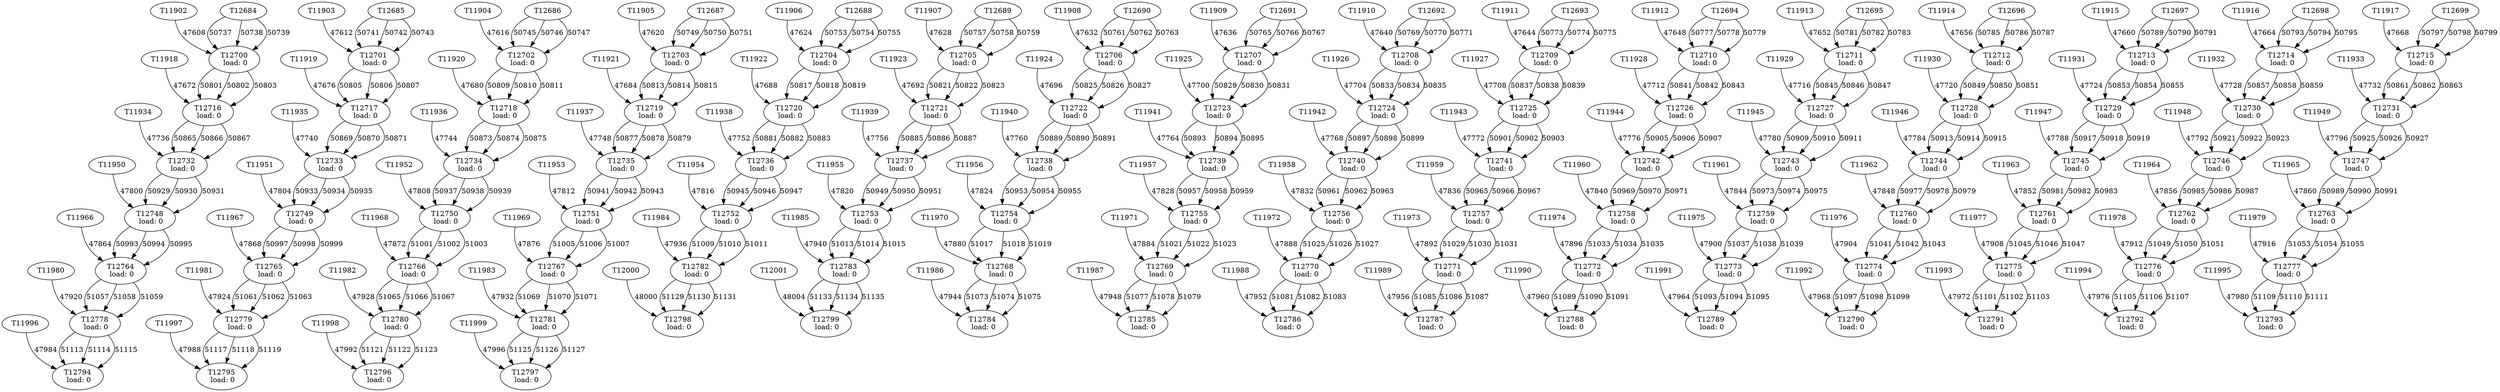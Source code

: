 digraph taskgraph {
	T12700 [label= "T12700\n load: 0"];
	T11902 -> T12700[label=47608];
	T12684 -> T12700[label=50737];
	T12684 -> T12700[label=50738];
	T12684 -> T12700[label=50739];
	T12701 [label= "T12701\n load: 0"];
	T11903 -> T12701[label=47612];
	T12685 -> T12701[label=50741];
	T12685 -> T12701[label=50742];
	T12685 -> T12701[label=50743];
	T12702 [label= "T12702\n load: 0"];
	T11904 -> T12702[label=47616];
	T12686 -> T12702[label=50745];
	T12686 -> T12702[label=50746];
	T12686 -> T12702[label=50747];
	T12703 [label= "T12703\n load: 0"];
	T11905 -> T12703[label=47620];
	T12687 -> T12703[label=50749];
	T12687 -> T12703[label=50750];
	T12687 -> T12703[label=50751];
	T12704 [label= "T12704\n load: 0"];
	T11906 -> T12704[label=47624];
	T12688 -> T12704[label=50753];
	T12688 -> T12704[label=50754];
	T12688 -> T12704[label=50755];
	T12705 [label= "T12705\n load: 0"];
	T11907 -> T12705[label=47628];
	T12689 -> T12705[label=50757];
	T12689 -> T12705[label=50758];
	T12689 -> T12705[label=50759];
	T12706 [label= "T12706\n load: 0"];
	T11908 -> T12706[label=47632];
	T12690 -> T12706[label=50761];
	T12690 -> T12706[label=50762];
	T12690 -> T12706[label=50763];
	T12707 [label= "T12707\n load: 0"];
	T11909 -> T12707[label=47636];
	T12691 -> T12707[label=50765];
	T12691 -> T12707[label=50766];
	T12691 -> T12707[label=50767];
	T12708 [label= "T12708\n load: 0"];
	T11910 -> T12708[label=47640];
	T12692 -> T12708[label=50769];
	T12692 -> T12708[label=50770];
	T12692 -> T12708[label=50771];
	T12709 [label= "T12709\n load: 0"];
	T11911 -> T12709[label=47644];
	T12693 -> T12709[label=50773];
	T12693 -> T12709[label=50774];
	T12693 -> T12709[label=50775];
	T12710 [label= "T12710\n load: 0"];
	T11912 -> T12710[label=47648];
	T12694 -> T12710[label=50777];
	T12694 -> T12710[label=50778];
	T12694 -> T12710[label=50779];
	T12711 [label= "T12711\n load: 0"];
	T11913 -> T12711[label=47652];
	T12695 -> T12711[label=50781];
	T12695 -> T12711[label=50782];
	T12695 -> T12711[label=50783];
	T12712 [label= "T12712\n load: 0"];
	T11914 -> T12712[label=47656];
	T12696 -> T12712[label=50785];
	T12696 -> T12712[label=50786];
	T12696 -> T12712[label=50787];
	T12713 [label= "T12713\n load: 0"];
	T11915 -> T12713[label=47660];
	T12697 -> T12713[label=50789];
	T12697 -> T12713[label=50790];
	T12697 -> T12713[label=50791];
	T12714 [label= "T12714\n load: 0"];
	T11916 -> T12714[label=47664];
	T12698 -> T12714[label=50793];
	T12698 -> T12714[label=50794];
	T12698 -> T12714[label=50795];
	T12715 [label= "T12715\n load: 0"];
	T11917 -> T12715[label=47668];
	T12699 -> T12715[label=50797];
	T12699 -> T12715[label=50798];
	T12699 -> T12715[label=50799];
	T12716 [label= "T12716\n load: 0"];
	T11918 -> T12716[label=47672];
	T12700 -> T12716[label=50801];
	T12700 -> T12716[label=50802];
	T12700 -> T12716[label=50803];
	T12717 [label= "T12717\n load: 0"];
	T11919 -> T12717[label=47676];
	T12701 -> T12717[label=50805];
	T12701 -> T12717[label=50806];
	T12701 -> T12717[label=50807];
	T12718 [label= "T12718\n load: 0"];
	T11920 -> T12718[label=47680];
	T12702 -> T12718[label=50809];
	T12702 -> T12718[label=50810];
	T12702 -> T12718[label=50811];
	T12719 [label= "T12719\n load: 0"];
	T11921 -> T12719[label=47684];
	T12703 -> T12719[label=50813];
	T12703 -> T12719[label=50814];
	T12703 -> T12719[label=50815];
	T12720 [label= "T12720\n load: 0"];
	T11922 -> T12720[label=47688];
	T12704 -> T12720[label=50817];
	T12704 -> T12720[label=50818];
	T12704 -> T12720[label=50819];
	T12721 [label= "T12721\n load: 0"];
	T11923 -> T12721[label=47692];
	T12705 -> T12721[label=50821];
	T12705 -> T12721[label=50822];
	T12705 -> T12721[label=50823];
	T12722 [label= "T12722\n load: 0"];
	T11924 -> T12722[label=47696];
	T12706 -> T12722[label=50825];
	T12706 -> T12722[label=50826];
	T12706 -> T12722[label=50827];
	T12723 [label= "T12723\n load: 0"];
	T11925 -> T12723[label=47700];
	T12707 -> T12723[label=50829];
	T12707 -> T12723[label=50830];
	T12707 -> T12723[label=50831];
	T12724 [label= "T12724\n load: 0"];
	T11926 -> T12724[label=47704];
	T12708 -> T12724[label=50833];
	T12708 -> T12724[label=50834];
	T12708 -> T12724[label=50835];
	T12725 [label= "T12725\n load: 0"];
	T11927 -> T12725[label=47708];
	T12709 -> T12725[label=50837];
	T12709 -> T12725[label=50838];
	T12709 -> T12725[label=50839];
	T12726 [label= "T12726\n load: 0"];
	T11928 -> T12726[label=47712];
	T12710 -> T12726[label=50841];
	T12710 -> T12726[label=50842];
	T12710 -> T12726[label=50843];
	T12727 [label= "T12727\n load: 0"];
	T11929 -> T12727[label=47716];
	T12711 -> T12727[label=50845];
	T12711 -> T12727[label=50846];
	T12711 -> T12727[label=50847];
	T12728 [label= "T12728\n load: 0"];
	T11930 -> T12728[label=47720];
	T12712 -> T12728[label=50849];
	T12712 -> T12728[label=50850];
	T12712 -> T12728[label=50851];
	T12729 [label= "T12729\n load: 0"];
	T11931 -> T12729[label=47724];
	T12713 -> T12729[label=50853];
	T12713 -> T12729[label=50854];
	T12713 -> T12729[label=50855];
	T12730 [label= "T12730\n load: 0"];
	T11932 -> T12730[label=47728];
	T12714 -> T12730[label=50857];
	T12714 -> T12730[label=50858];
	T12714 -> T12730[label=50859];
	T12731 [label= "T12731\n load: 0"];
	T11933 -> T12731[label=47732];
	T12715 -> T12731[label=50861];
	T12715 -> T12731[label=50862];
	T12715 -> T12731[label=50863];
	T12732 [label= "T12732\n load: 0"];
	T11934 -> T12732[label=47736];
	T12716 -> T12732[label=50865];
	T12716 -> T12732[label=50866];
	T12716 -> T12732[label=50867];
	T12733 [label= "T12733\n load: 0"];
	T11935 -> T12733[label=47740];
	T12717 -> T12733[label=50869];
	T12717 -> T12733[label=50870];
	T12717 -> T12733[label=50871];
	T12734 [label= "T12734\n load: 0"];
	T11936 -> T12734[label=47744];
	T12718 -> T12734[label=50873];
	T12718 -> T12734[label=50874];
	T12718 -> T12734[label=50875];
	T12735 [label= "T12735\n load: 0"];
	T11937 -> T12735[label=47748];
	T12719 -> T12735[label=50877];
	T12719 -> T12735[label=50878];
	T12719 -> T12735[label=50879];
	T12736 [label= "T12736\n load: 0"];
	T11938 -> T12736[label=47752];
	T12720 -> T12736[label=50881];
	T12720 -> T12736[label=50882];
	T12720 -> T12736[label=50883];
	T12737 [label= "T12737\n load: 0"];
	T11939 -> T12737[label=47756];
	T12721 -> T12737[label=50885];
	T12721 -> T12737[label=50886];
	T12721 -> T12737[label=50887];
	T12738 [label= "T12738\n load: 0"];
	T11940 -> T12738[label=47760];
	T12722 -> T12738[label=50889];
	T12722 -> T12738[label=50890];
	T12722 -> T12738[label=50891];
	T12739 [label= "T12739\n load: 0"];
	T11941 -> T12739[label=47764];
	T12723 -> T12739[label=50893];
	T12723 -> T12739[label=50894];
	T12723 -> T12739[label=50895];
	T12740 [label= "T12740\n load: 0"];
	T11942 -> T12740[label=47768];
	T12724 -> T12740[label=50897];
	T12724 -> T12740[label=50898];
	T12724 -> T12740[label=50899];
	T12741 [label= "T12741\n load: 0"];
	T11943 -> T12741[label=47772];
	T12725 -> T12741[label=50901];
	T12725 -> T12741[label=50902];
	T12725 -> T12741[label=50903];
	T12742 [label= "T12742\n load: 0"];
	T11944 -> T12742[label=47776];
	T12726 -> T12742[label=50905];
	T12726 -> T12742[label=50906];
	T12726 -> T12742[label=50907];
	T12743 [label= "T12743\n load: 0"];
	T11945 -> T12743[label=47780];
	T12727 -> T12743[label=50909];
	T12727 -> T12743[label=50910];
	T12727 -> T12743[label=50911];
	T12744 [label= "T12744\n load: 0"];
	T11946 -> T12744[label=47784];
	T12728 -> T12744[label=50913];
	T12728 -> T12744[label=50914];
	T12728 -> T12744[label=50915];
	T12745 [label= "T12745\n load: 0"];
	T11947 -> T12745[label=47788];
	T12729 -> T12745[label=50917];
	T12729 -> T12745[label=50918];
	T12729 -> T12745[label=50919];
	T12746 [label= "T12746\n load: 0"];
	T11948 -> T12746[label=47792];
	T12730 -> T12746[label=50921];
	T12730 -> T12746[label=50922];
	T12730 -> T12746[label=50923];
	T12747 [label= "T12747\n load: 0"];
	T11949 -> T12747[label=47796];
	T12731 -> T12747[label=50925];
	T12731 -> T12747[label=50926];
	T12731 -> T12747[label=50927];
	T12748 [label= "T12748\n load: 0"];
	T11950 -> T12748[label=47800];
	T12732 -> T12748[label=50929];
	T12732 -> T12748[label=50930];
	T12732 -> T12748[label=50931];
	T12749 [label= "T12749\n load: 0"];
	T11951 -> T12749[label=47804];
	T12733 -> T12749[label=50933];
	T12733 -> T12749[label=50934];
	T12733 -> T12749[label=50935];
	T12750 [label= "T12750\n load: 0"];
	T11952 -> T12750[label=47808];
	T12734 -> T12750[label=50937];
	T12734 -> T12750[label=50938];
	T12734 -> T12750[label=50939];
	T12751 [label= "T12751\n load: 0"];
	T11953 -> T12751[label=47812];
	T12735 -> T12751[label=50941];
	T12735 -> T12751[label=50942];
	T12735 -> T12751[label=50943];
	T12752 [label= "T12752\n load: 0"];
	T11954 -> T12752[label=47816];
	T12736 -> T12752[label=50945];
	T12736 -> T12752[label=50946];
	T12736 -> T12752[label=50947];
	T12753 [label= "T12753\n load: 0"];
	T11955 -> T12753[label=47820];
	T12737 -> T12753[label=50949];
	T12737 -> T12753[label=50950];
	T12737 -> T12753[label=50951];
	T12754 [label= "T12754\n load: 0"];
	T11956 -> T12754[label=47824];
	T12738 -> T12754[label=50953];
	T12738 -> T12754[label=50954];
	T12738 -> T12754[label=50955];
	T12755 [label= "T12755\n load: 0"];
	T11957 -> T12755[label=47828];
	T12739 -> T12755[label=50957];
	T12739 -> T12755[label=50958];
	T12739 -> T12755[label=50959];
	T12756 [label= "T12756\n load: 0"];
	T11958 -> T12756[label=47832];
	T12740 -> T12756[label=50961];
	T12740 -> T12756[label=50962];
	T12740 -> T12756[label=50963];
	T12757 [label= "T12757\n load: 0"];
	T11959 -> T12757[label=47836];
	T12741 -> T12757[label=50965];
	T12741 -> T12757[label=50966];
	T12741 -> T12757[label=50967];
	T12758 [label= "T12758\n load: 0"];
	T11960 -> T12758[label=47840];
	T12742 -> T12758[label=50969];
	T12742 -> T12758[label=50970];
	T12742 -> T12758[label=50971];
	T12759 [label= "T12759\n load: 0"];
	T11961 -> T12759[label=47844];
	T12743 -> T12759[label=50973];
	T12743 -> T12759[label=50974];
	T12743 -> T12759[label=50975];
	T12760 [label= "T12760\n load: 0"];
	T11962 -> T12760[label=47848];
	T12744 -> T12760[label=50977];
	T12744 -> T12760[label=50978];
	T12744 -> T12760[label=50979];
	T12761 [label= "T12761\n load: 0"];
	T11963 -> T12761[label=47852];
	T12745 -> T12761[label=50981];
	T12745 -> T12761[label=50982];
	T12745 -> T12761[label=50983];
	T12762 [label= "T12762\n load: 0"];
	T11964 -> T12762[label=47856];
	T12746 -> T12762[label=50985];
	T12746 -> T12762[label=50986];
	T12746 -> T12762[label=50987];
	T12763 [label= "T12763\n load: 0"];
	T11965 -> T12763[label=47860];
	T12747 -> T12763[label=50989];
	T12747 -> T12763[label=50990];
	T12747 -> T12763[label=50991];
	T12764 [label= "T12764\n load: 0"];
	T11966 -> T12764[label=47864];
	T12748 -> T12764[label=50993];
	T12748 -> T12764[label=50994];
	T12748 -> T12764[label=50995];
	T12765 [label= "T12765\n load: 0"];
	T11967 -> T12765[label=47868];
	T12749 -> T12765[label=50997];
	T12749 -> T12765[label=50998];
	T12749 -> T12765[label=50999];
	T12766 [label= "T12766\n load: 0"];
	T11968 -> T12766[label=47872];
	T12750 -> T12766[label=51001];
	T12750 -> T12766[label=51002];
	T12750 -> T12766[label=51003];
	T12767 [label= "T12767\n load: 0"];
	T11969 -> T12767[label=47876];
	T12751 -> T12767[label=51005];
	T12751 -> T12767[label=51006];
	T12751 -> T12767[label=51007];
	T12768 [label= "T12768\n load: 0"];
	T11970 -> T12768[label=47880];
	T12754 -> T12768[label=51017];
	T12754 -> T12768[label=51018];
	T12754 -> T12768[label=51019];
	T12769 [label= "T12769\n load: 0"];
	T11971 -> T12769[label=47884];
	T12755 -> T12769[label=51021];
	T12755 -> T12769[label=51022];
	T12755 -> T12769[label=51023];
	T12770 [label= "T12770\n load: 0"];
	T11972 -> T12770[label=47888];
	T12756 -> T12770[label=51025];
	T12756 -> T12770[label=51026];
	T12756 -> T12770[label=51027];
	T12771 [label= "T12771\n load: 0"];
	T11973 -> T12771[label=47892];
	T12757 -> T12771[label=51029];
	T12757 -> T12771[label=51030];
	T12757 -> T12771[label=51031];
	T12772 [label= "T12772\n load: 0"];
	T11974 -> T12772[label=47896];
	T12758 -> T12772[label=51033];
	T12758 -> T12772[label=51034];
	T12758 -> T12772[label=51035];
	T12773 [label= "T12773\n load: 0"];
	T11975 -> T12773[label=47900];
	T12759 -> T12773[label=51037];
	T12759 -> T12773[label=51038];
	T12759 -> T12773[label=51039];
	T12774 [label= "T12774\n load: 0"];
	T11976 -> T12774[label=47904];
	T12760 -> T12774[label=51041];
	T12760 -> T12774[label=51042];
	T12760 -> T12774[label=51043];
	T12775 [label= "T12775\n load: 0"];
	T11977 -> T12775[label=47908];
	T12761 -> T12775[label=51045];
	T12761 -> T12775[label=51046];
	T12761 -> T12775[label=51047];
	T12776 [label= "T12776\n load: 0"];
	T11978 -> T12776[label=47912];
	T12762 -> T12776[label=51049];
	T12762 -> T12776[label=51050];
	T12762 -> T12776[label=51051];
	T12777 [label= "T12777\n load: 0"];
	T11979 -> T12777[label=47916];
	T12763 -> T12777[label=51053];
	T12763 -> T12777[label=51054];
	T12763 -> T12777[label=51055];
	T12778 [label= "T12778\n load: 0"];
	T11980 -> T12778[label=47920];
	T12764 -> T12778[label=51057];
	T12764 -> T12778[label=51058];
	T12764 -> T12778[label=51059];
	T12779 [label= "T12779\n load: 0"];
	T11981 -> T12779[label=47924];
	T12765 -> T12779[label=51061];
	T12765 -> T12779[label=51062];
	T12765 -> T12779[label=51063];
	T12780 [label= "T12780\n load: 0"];
	T11982 -> T12780[label=47928];
	T12766 -> T12780[label=51065];
	T12766 -> T12780[label=51066];
	T12766 -> T12780[label=51067];
	T12781 [label= "T12781\n load: 0"];
	T11983 -> T12781[label=47932];
	T12767 -> T12781[label=51069];
	T12767 -> T12781[label=51070];
	T12767 -> T12781[label=51071];
	T12782 [label= "T12782\n load: 0"];
	T11984 -> T12782[label=47936];
	T12752 -> T12782[label=51009];
	T12752 -> T12782[label=51010];
	T12752 -> T12782[label=51011];
	T12783 [label= "T12783\n load: 0"];
	T11985 -> T12783[label=47940];
	T12753 -> T12783[label=51013];
	T12753 -> T12783[label=51014];
	T12753 -> T12783[label=51015];
	T12784 [label= "T12784\n load: 0"];
	T11986 -> T12784[label=47944];
	T12768 -> T12784[label=51073];
	T12768 -> T12784[label=51074];
	T12768 -> T12784[label=51075];
	T12785 [label= "T12785\n load: 0"];
	T11987 -> T12785[label=47948];
	T12769 -> T12785[label=51077];
	T12769 -> T12785[label=51078];
	T12769 -> T12785[label=51079];
	T12786 [label= "T12786\n load: 0"];
	T11988 -> T12786[label=47952];
	T12770 -> T12786[label=51081];
	T12770 -> T12786[label=51082];
	T12770 -> T12786[label=51083];
	T12787 [label= "T12787\n load: 0"];
	T11989 -> T12787[label=47956];
	T12771 -> T12787[label=51085];
	T12771 -> T12787[label=51086];
	T12771 -> T12787[label=51087];
	T12788 [label= "T12788\n load: 0"];
	T11990 -> T12788[label=47960];
	T12772 -> T12788[label=51089];
	T12772 -> T12788[label=51090];
	T12772 -> T12788[label=51091];
	T12789 [label= "T12789\n load: 0"];
	T11991 -> T12789[label=47964];
	T12773 -> T12789[label=51093];
	T12773 -> T12789[label=51094];
	T12773 -> T12789[label=51095];
	T12790 [label= "T12790\n load: 0"];
	T11992 -> T12790[label=47968];
	T12774 -> T12790[label=51097];
	T12774 -> T12790[label=51098];
	T12774 -> T12790[label=51099];
	T12791 [label= "T12791\n load: 0"];
	T11993 -> T12791[label=47972];
	T12775 -> T12791[label=51101];
	T12775 -> T12791[label=51102];
	T12775 -> T12791[label=51103];
	T12792 [label= "T12792\n load: 0"];
	T11994 -> T12792[label=47976];
	T12776 -> T12792[label=51105];
	T12776 -> T12792[label=51106];
	T12776 -> T12792[label=51107];
	T12793 [label= "T12793\n load: 0"];
	T11995 -> T12793[label=47980];
	T12777 -> T12793[label=51109];
	T12777 -> T12793[label=51110];
	T12777 -> T12793[label=51111];
	T12794 [label= "T12794\n load: 0"];
	T11996 -> T12794[label=47984];
	T12778 -> T12794[label=51113];
	T12778 -> T12794[label=51114];
	T12778 -> T12794[label=51115];
	T12795 [label= "T12795\n load: 0"];
	T11997 -> T12795[label=47988];
	T12779 -> T12795[label=51117];
	T12779 -> T12795[label=51118];
	T12779 -> T12795[label=51119];
	T12796 [label= "T12796\n load: 0"];
	T11998 -> T12796[label=47992];
	T12780 -> T12796[label=51121];
	T12780 -> T12796[label=51122];
	T12780 -> T12796[label=51123];
	T12797 [label= "T12797\n load: 0"];
	T11999 -> T12797[label=47996];
	T12781 -> T12797[label=51125];
	T12781 -> T12797[label=51126];
	T12781 -> T12797[label=51127];
	T12798 [label= "T12798\n load: 0"];
	T12000 -> T12798[label=48000];
	T12782 -> T12798[label=51129];
	T12782 -> T12798[label=51130];
	T12782 -> T12798[label=51131];
	T12799 [label= "T12799\n load: 0"];
	T12001 -> T12799[label=48004];
	T12783 -> T12799[label=51133];
	T12783 -> T12799[label=51134];
	T12783 -> T12799[label=51135];
}